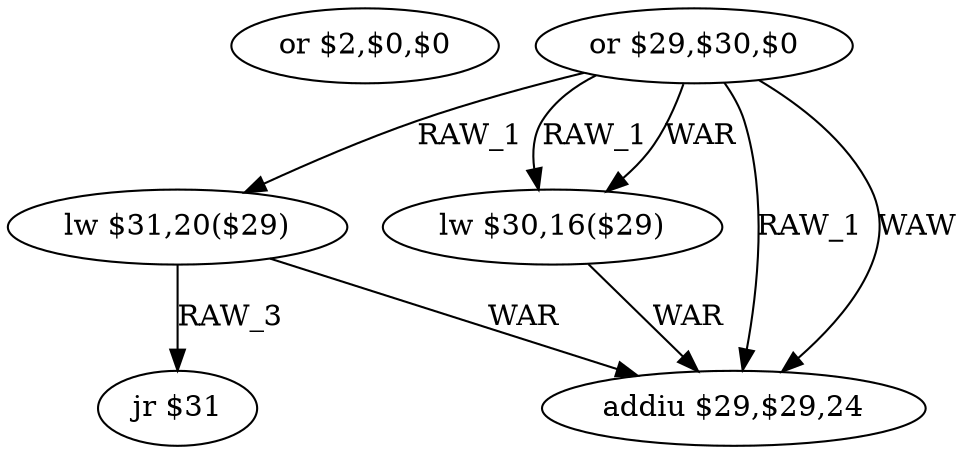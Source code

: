 digraph G1 {
node [shape = ellipse];
i0 [label = "or $2,$0,$0"] ;
i1 [label = "or $29,$30,$0"] ;
i1 ->  i2 [label= "RAW_1"];
i1 ->  i3 [label= "RAW_1"];
i1 ->  i4 [label= "RAW_1"];
i1 ->  i4 [label= "WAW"];
i1 ->  i3 [label= "WAR"];
i2 [label = "lw $31,20($29)"] ;
i2 ->  i5 [label= "RAW_3"];
i2 ->  i4 [label= "WAR"];
i5 [label = "jr $31"] ;
i4 [label = "addiu $29,$29,24"] ;
i3 [label = "lw $30,16($29)"] ;
i3 ->  i4 [label= "WAR"];
}
